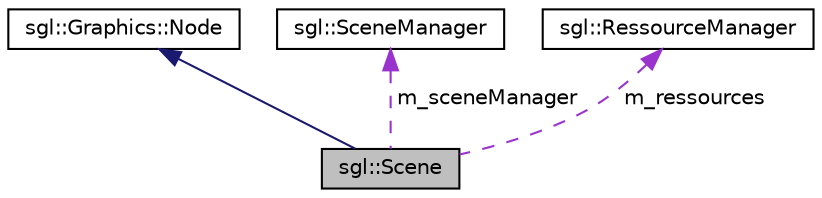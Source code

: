 digraph "sgl::Scene"
{
 // INTERACTIVE_SVG=YES
 // LATEX_PDF_SIZE
  edge [fontname="Helvetica",fontsize="10",labelfontname="Helvetica",labelfontsize="10"];
  node [fontname="Helvetica",fontsize="10",shape=record];
  Node1 [label="sgl::Scene",height=0.2,width=0.4,color="black", fillcolor="grey75", style="filled", fontcolor="black",tooltip="Base class which every user scene must derive from."];
  Node2 -> Node1 [dir="back",color="midnightblue",fontsize="10",style="solid",fontname="Helvetica"];
  Node2 [label="sgl::Graphics::Node",height=0.2,width=0.4,color="black", fillcolor="white", style="filled",URL="$dc/dee/classsgl_1_1Graphics_1_1Node.html",tooltip="Abstract base class for a scene graph node."];
  Node3 -> Node1 [dir="back",color="darkorchid3",fontsize="10",style="dashed",label=" m_sceneManager" ,fontname="Helvetica"];
  Node3 [label="sgl::SceneManager",height=0.2,width=0.4,color="black", fillcolor="white", style="filled",URL="$de/dd2/classsgl_1_1SceneManager.html",tooltip="Scene manager, in charge of creating, handling and destroying scenes."];
  Node4 -> Node1 [dir="back",color="darkorchid3",fontsize="10",style="dashed",label=" m_ressources" ,fontname="Helvetica"];
  Node4 [label="sgl::RessourceManager",height=0.2,width=0.4,color="black", fillcolor="white", style="filled",URL="$df/d2e/classsgl_1_1RessourceManager.html",tooltip="Holds and loads ressources automatically."];
}
